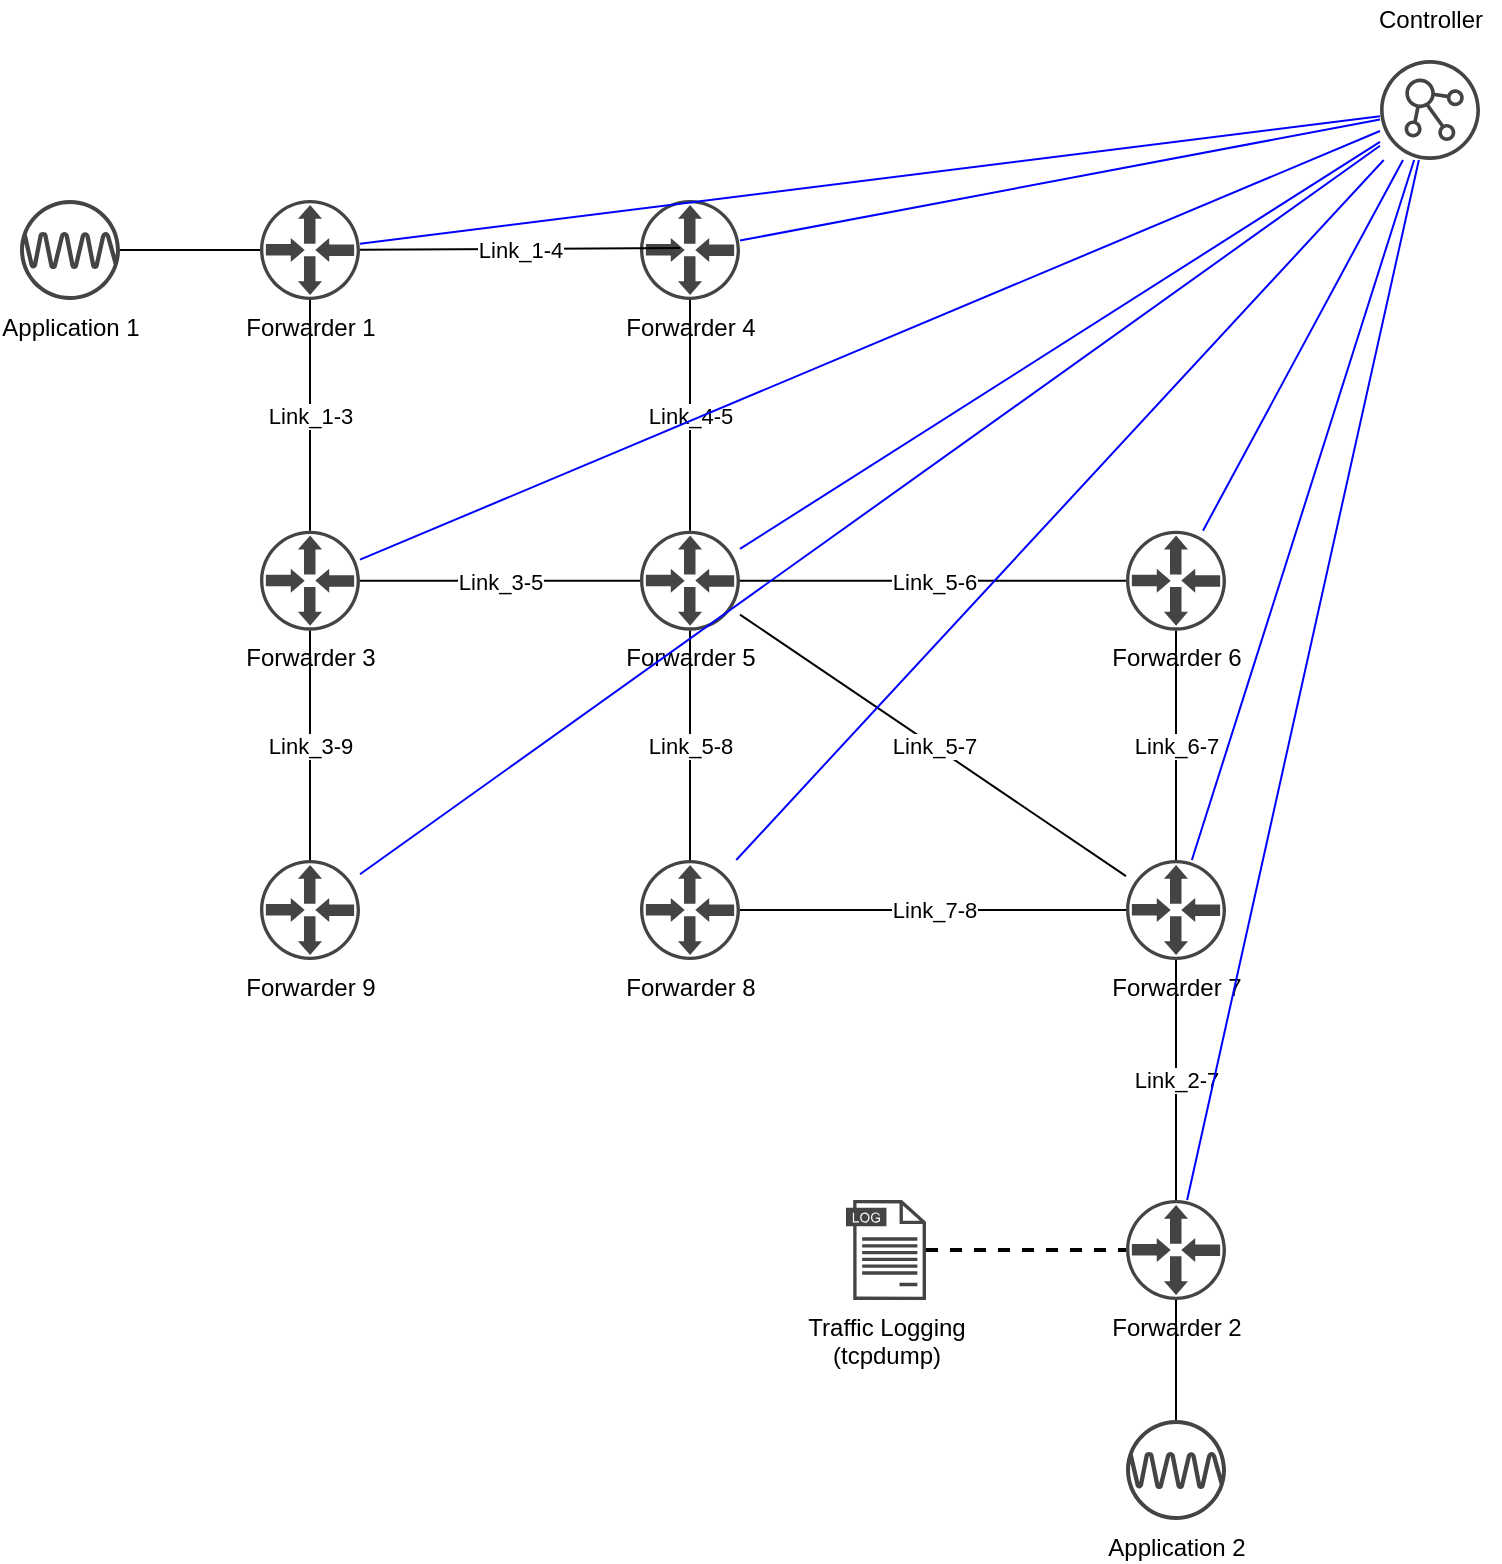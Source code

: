 <mxfile>
    <diagram id="hALck-bktkGrTQaqwTdu" name="Page-1">
        <mxGraphModel dx="1072" dy="790" grid="1" gridSize="10" guides="1" tooltips="1" connect="1" arrows="1" fold="1" page="1" pageScale="1" pageWidth="827" pageHeight="1169" math="0" shadow="0">
            <root>
                <mxCell id="0"/>
                <mxCell id="1" parent="0"/>
                <mxCell id="2" value="Forwarder 1" style="pointerEvents=1;shadow=0;dashed=0;html=1;strokeColor=none;fillColor=#434445;aspect=fixed;labelPosition=center;verticalLabelPosition=bottom;verticalAlign=top;align=center;outlineConnect=0;shape=mxgraph.vvd.physical_upstream_router;" parent="1" vertex="1">
                    <mxGeometry x="150" y="220" width="50" height="50" as="geometry"/>
                </mxCell>
                <mxCell id="10" value="" style="rounded=0;orthogonalLoop=1;jettySize=auto;html=1;endArrow=none;endFill=0;" parent="1" source="3" target="2" edge="1">
                    <mxGeometry relative="1" as="geometry"/>
                </mxCell>
                <mxCell id="3" value="Application 1" style="pointerEvents=1;shadow=0;dashed=0;html=1;strokeColor=none;fillColor=#434445;aspect=fixed;labelPosition=center;verticalLabelPosition=bottom;verticalAlign=top;align=center;outlineConnect=0;shape=mxgraph.vvd.platform_services_controller;" parent="1" vertex="1">
                    <mxGeometry x="30" y="220" width="50" height="50" as="geometry"/>
                </mxCell>
                <mxCell id="4" value="" style="pointerEvents=1;shadow=0;dashed=0;html=1;strokeColor=none;fillColor=#434445;aspect=fixed;labelPosition=center;verticalLabelPosition=bottom;verticalAlign=top;align=center;outlineConnect=0;shape=mxgraph.vvd.nsx_controller;" parent="1" vertex="1">
                    <mxGeometry x="710" y="150" width="50" height="50" as="geometry"/>
                </mxCell>
                <mxCell id="5" value="Forwarder 2" style="pointerEvents=1;shadow=0;dashed=0;html=1;strokeColor=none;fillColor=#434445;aspect=fixed;labelPosition=center;verticalLabelPosition=bottom;verticalAlign=top;align=center;outlineConnect=0;shape=mxgraph.vvd.physical_upstream_router;" parent="1" vertex="1">
                    <mxGeometry x="583" y="720" width="50" height="50" as="geometry"/>
                </mxCell>
                <mxCell id="11" value="" style="edgeStyle=orthogonalEdgeStyle;rounded=0;orthogonalLoop=1;jettySize=auto;html=1;endArrow=none;endFill=0;" parent="1" source="6" target="5" edge="1">
                    <mxGeometry relative="1" as="geometry"/>
                </mxCell>
                <mxCell id="6" value="Application 2" style="pointerEvents=1;shadow=0;dashed=0;html=1;strokeColor=none;fillColor=#434445;aspect=fixed;labelPosition=center;verticalLabelPosition=bottom;verticalAlign=top;align=center;outlineConnect=0;shape=mxgraph.vvd.platform_services_controller;" parent="1" vertex="1">
                    <mxGeometry x="583" y="830" width="50" height="50" as="geometry"/>
                </mxCell>
                <mxCell id="7" value="Forwarder 4" style="pointerEvents=1;shadow=0;dashed=0;html=1;strokeColor=none;fillColor=#434445;aspect=fixed;labelPosition=center;verticalLabelPosition=bottom;verticalAlign=top;align=center;outlineConnect=0;shape=mxgraph.vvd.physical_upstream_router;" parent="1" vertex="1">
                    <mxGeometry x="340" y="220" width="50" height="50" as="geometry"/>
                </mxCell>
                <mxCell id="21" value="Controller" style="text;html=1;align=center;verticalAlign=middle;resizable=0;points=[];autosize=1;strokeColor=none;" parent="1" vertex="1">
                    <mxGeometry x="700" y="120" width="70" height="20" as="geometry"/>
                </mxCell>
                <mxCell id="22" value="Traffic Logging&lt;br&gt;(tcpdump)" style="pointerEvents=1;shadow=0;dashed=0;html=1;strokeColor=none;fillColor=#434445;aspect=fixed;labelPosition=center;verticalLabelPosition=bottom;verticalAlign=top;align=center;outlineConnect=0;shape=mxgraph.vvd.log_files;" parent="1" vertex="1">
                    <mxGeometry x="443" y="720" width="40" height="50" as="geometry"/>
                </mxCell>
                <mxCell id="24" value="Forwarder 6" style="pointerEvents=1;shadow=0;dashed=0;html=1;strokeColor=none;fillColor=#434445;aspect=fixed;labelPosition=center;verticalLabelPosition=bottom;verticalAlign=top;align=center;outlineConnect=0;shape=mxgraph.vvd.physical_upstream_router;" parent="1" vertex="1">
                    <mxGeometry x="583" y="385.35" width="50" height="50" as="geometry"/>
                </mxCell>
                <mxCell id="25" value="Forwarder 3" style="pointerEvents=1;shadow=0;dashed=0;html=1;strokeColor=none;fillColor=#434445;aspect=fixed;labelPosition=center;verticalLabelPosition=bottom;verticalAlign=top;align=center;outlineConnect=0;shape=mxgraph.vvd.physical_upstream_router;" parent="1" vertex="1">
                    <mxGeometry x="150" y="385.35" width="50" height="50" as="geometry"/>
                </mxCell>
                <mxCell id="31" value="Forwarder 5" style="pointerEvents=1;shadow=0;dashed=0;html=1;strokeColor=none;fillColor=#434445;aspect=fixed;labelPosition=center;verticalLabelPosition=bottom;verticalAlign=top;align=center;outlineConnect=0;shape=mxgraph.vvd.physical_upstream_router;" parent="1" vertex="1">
                    <mxGeometry x="340" y="385.35" width="50" height="50" as="geometry"/>
                </mxCell>
                <mxCell id="32" value="Forwarder 7" style="pointerEvents=1;shadow=0;dashed=0;html=1;strokeColor=none;fillColor=#434445;aspect=fixed;labelPosition=center;verticalLabelPosition=bottom;verticalAlign=top;align=center;outlineConnect=0;shape=mxgraph.vvd.physical_upstream_router;" parent="1" vertex="1">
                    <mxGeometry x="583" y="550" width="50" height="50" as="geometry"/>
                </mxCell>
                <mxCell id="33" value="Forwarder 8" style="pointerEvents=1;shadow=0;dashed=0;html=1;strokeColor=none;fillColor=#434445;aspect=fixed;labelPosition=center;verticalLabelPosition=bottom;verticalAlign=top;align=center;outlineConnect=0;shape=mxgraph.vvd.physical_upstream_router;" parent="1" vertex="1">
                    <mxGeometry x="340" y="550" width="50" height="50" as="geometry"/>
                </mxCell>
                <mxCell id="34" value="Forwarder 9" style="pointerEvents=1;shadow=0;dashed=0;html=1;strokeColor=none;fillColor=#434445;aspect=fixed;labelPosition=center;verticalLabelPosition=bottom;verticalAlign=top;align=center;outlineConnect=0;shape=mxgraph.vvd.physical_upstream_router;" parent="1" vertex="1">
                    <mxGeometry x="150" y="550" width="50" height="50" as="geometry"/>
                </mxCell>
                <mxCell id="40" value="" style="endArrow=none;html=1;endFill=0;" parent="1" source="25" target="31" edge="1">
                    <mxGeometry relative="1" as="geometry">
                        <mxPoint x="280" y="505.35" as="sourcePoint"/>
                        <mxPoint x="360" y="441.913" as="targetPoint"/>
                    </mxGeometry>
                </mxCell>
                <mxCell id="41" value="Link_3-5" style="edgeLabel;resizable=0;html=1;align=center;verticalAlign=middle;" parent="40" connectable="0" vertex="1">
                    <mxGeometry relative="1" as="geometry"/>
                </mxCell>
                <mxCell id="43" value="" style="endArrow=none;html=1;endFill=0;" parent="1" source="32" target="5" edge="1">
                    <mxGeometry relative="1" as="geometry">
                        <mxPoint x="10" y="370" as="sourcePoint"/>
                        <mxPoint x="120" y="370" as="targetPoint"/>
                    </mxGeometry>
                </mxCell>
                <mxCell id="44" value="Link_2-7" style="edgeLabel;resizable=0;html=1;align=center;verticalAlign=middle;" parent="43" connectable="0" vertex="1">
                    <mxGeometry relative="1" as="geometry"/>
                </mxCell>
                <mxCell id="45" value="" style="endArrow=none;html=1;endFill=0;" parent="1" source="31" target="24" edge="1">
                    <mxGeometry relative="1" as="geometry">
                        <mxPoint x="60" y="380" as="sourcePoint"/>
                        <mxPoint x="170" y="380" as="targetPoint"/>
                    </mxGeometry>
                </mxCell>
                <mxCell id="46" value="Link_5-6" style="edgeLabel;resizable=0;html=1;align=center;verticalAlign=middle;" parent="45" connectable="0" vertex="1">
                    <mxGeometry relative="1" as="geometry"/>
                </mxCell>
                <mxCell id="47" value="" style="endArrow=none;html=1;endFill=0;" parent="1" source="31" target="32" edge="1">
                    <mxGeometry relative="1" as="geometry">
                        <mxPoint x="70" y="390" as="sourcePoint"/>
                        <mxPoint x="180" y="390" as="targetPoint"/>
                    </mxGeometry>
                </mxCell>
                <mxCell id="48" value="Link_5-7" style="edgeLabel;resizable=0;html=1;align=center;verticalAlign=middle;" parent="47" connectable="0" vertex="1">
                    <mxGeometry relative="1" as="geometry"/>
                </mxCell>
                <mxCell id="49" value="" style="endArrow=none;html=1;endFill=0;" parent="1" source="32" target="24" edge="1">
                    <mxGeometry relative="1" as="geometry">
                        <mxPoint x="60" y="380" as="sourcePoint"/>
                        <mxPoint x="170" y="380" as="targetPoint"/>
                    </mxGeometry>
                </mxCell>
                <mxCell id="50" value="Link_6-7" style="edgeLabel;resizable=0;html=1;align=center;verticalAlign=middle;" parent="49" connectable="0" vertex="1">
                    <mxGeometry relative="1" as="geometry"/>
                </mxCell>
                <mxCell id="51" value="" style="endArrow=none;html=1;endFill=0;" parent="1" source="2" edge="1">
                    <mxGeometry relative="1" as="geometry">
                        <mxPoint x="496" y="230" as="sourcePoint"/>
                        <mxPoint x="360" y="244" as="targetPoint"/>
                    </mxGeometry>
                </mxCell>
                <mxCell id="52" value="Link_1-4" style="edgeLabel;resizable=0;html=1;align=center;verticalAlign=middle;" parent="51" connectable="0" vertex="1">
                    <mxGeometry relative="1" as="geometry"/>
                </mxCell>
                <mxCell id="53" value="" style="endArrow=none;html=1;endFill=0;" parent="1" source="7" target="31" edge="1">
                    <mxGeometry relative="1" as="geometry">
                        <mxPoint x="70" y="390" as="sourcePoint"/>
                        <mxPoint x="180" y="390" as="targetPoint"/>
                    </mxGeometry>
                </mxCell>
                <mxCell id="54" value="Link_4-5" style="edgeLabel;resizable=0;html=1;align=center;verticalAlign=middle;" parent="53" connectable="0" vertex="1">
                    <mxGeometry relative="1" as="geometry"/>
                </mxCell>
                <mxCell id="55" value="" style="endArrow=none;html=1;endFill=0;" parent="1" source="2" target="25" edge="1">
                    <mxGeometry relative="1" as="geometry">
                        <mxPoint x="40" y="400" as="sourcePoint"/>
                        <mxPoint x="150" y="400" as="targetPoint"/>
                    </mxGeometry>
                </mxCell>
                <mxCell id="56" value="Link_1-3" style="edgeLabel;resizable=0;html=1;align=center;verticalAlign=middle;" parent="55" connectable="0" vertex="1">
                    <mxGeometry relative="1" as="geometry"/>
                </mxCell>
                <mxCell id="57" value="" style="endArrow=none;html=1;endFill=0;" parent="1" source="25" target="34" edge="1">
                    <mxGeometry relative="1" as="geometry">
                        <mxPoint x="50" y="510" as="sourcePoint"/>
                        <mxPoint x="160" y="490" as="targetPoint"/>
                    </mxGeometry>
                </mxCell>
                <mxCell id="58" value="Link_3-9" style="edgeLabel;resizable=0;html=1;align=center;verticalAlign=middle;" parent="57" connectable="0" vertex="1">
                    <mxGeometry relative="1" as="geometry"/>
                </mxCell>
                <mxCell id="59" value="" style="endArrow=none;html=1;endFill=0;" parent="1" source="31" target="33" edge="1">
                    <mxGeometry relative="1" as="geometry">
                        <mxPoint x="100" y="420" as="sourcePoint"/>
                        <mxPoint x="210" y="420" as="targetPoint"/>
                    </mxGeometry>
                </mxCell>
                <mxCell id="60" value="Link_5-8" style="edgeLabel;resizable=0;html=1;align=center;verticalAlign=middle;" parent="59" connectable="0" vertex="1">
                    <mxGeometry relative="1" as="geometry"/>
                </mxCell>
                <mxCell id="63" value="" style="endArrow=none;dashed=1;html=1;strokeWidth=2;fillColor=#dae8fc;" parent="1" source="22" target="5" edge="1">
                    <mxGeometry width="50" height="50" relative="1" as="geometry">
                        <mxPoint x="353" y="710" as="sourcePoint"/>
                        <mxPoint x="403" y="660" as="targetPoint"/>
                    </mxGeometry>
                </mxCell>
                <mxCell id="64" value="" style="endArrow=none;html=1;endFill=0;" parent="1" source="33" target="32" edge="1">
                    <mxGeometry relative="1" as="geometry">
                        <mxPoint x="510" y="704.5" as="sourcePoint"/>
                        <mxPoint x="620" y="704.5" as="targetPoint"/>
                    </mxGeometry>
                </mxCell>
                <mxCell id="65" value="Link_7-8" style="edgeLabel;resizable=0;html=1;align=center;verticalAlign=middle;" parent="64" connectable="0" vertex="1">
                    <mxGeometry relative="1" as="geometry"/>
                </mxCell>
                <mxCell id="73" value="" style="endArrow=none;html=1;strokeColor=#0000FF;" parent="1" source="2" target="4" edge="1">
                    <mxGeometry width="50" height="50" relative="1" as="geometry">
                        <mxPoint x="190" y="150" as="sourcePoint"/>
                        <mxPoint x="240" y="100" as="targetPoint"/>
                    </mxGeometry>
                </mxCell>
                <mxCell id="80" value="" style="endArrow=none;html=1;strokeColor=#0000FF;" parent="1" source="5" target="4" edge="1">
                    <mxGeometry width="50" height="50" relative="1" as="geometry">
                        <mxPoint x="160" y="70" as="sourcePoint"/>
                        <mxPoint x="310" y="70" as="targetPoint"/>
                    </mxGeometry>
                </mxCell>
                <mxCell id="81" value="" style="endArrow=none;html=1;strokeColor=#0000FF;" parent="1" source="25" target="4" edge="1">
                    <mxGeometry width="50" height="50" relative="1" as="geometry">
                        <mxPoint x="260" y="149.5" as="sourcePoint"/>
                        <mxPoint x="410" y="149.5" as="targetPoint"/>
                    </mxGeometry>
                </mxCell>
                <mxCell id="82" value="" style="endArrow=none;html=1;strokeColor=#0000FF;" parent="1" source="7" target="4" edge="1">
                    <mxGeometry width="50" height="50" relative="1" as="geometry">
                        <mxPoint x="180" y="90" as="sourcePoint"/>
                        <mxPoint x="330" y="90" as="targetPoint"/>
                    </mxGeometry>
                </mxCell>
                <mxCell id="83" value="" style="endArrow=none;html=1;strokeColor=#0000FF;" parent="1" source="34" target="4" edge="1">
                    <mxGeometry width="50" height="50" relative="1" as="geometry">
                        <mxPoint x="190" y="100" as="sourcePoint"/>
                        <mxPoint x="340" y="100" as="targetPoint"/>
                    </mxGeometry>
                </mxCell>
                <mxCell id="84" value="" style="endArrow=none;html=1;strokeColor=#0000FF;" parent="1" source="31" target="4" edge="1">
                    <mxGeometry width="50" height="50" relative="1" as="geometry">
                        <mxPoint x="200" y="110" as="sourcePoint"/>
                        <mxPoint x="350" y="110" as="targetPoint"/>
                    </mxGeometry>
                </mxCell>
                <mxCell id="85" value="" style="endArrow=none;html=1;strokeColor=#0000FF;" parent="1" source="24" target="4" edge="1">
                    <mxGeometry width="50" height="50" relative="1" as="geometry">
                        <mxPoint x="210" y="120" as="sourcePoint"/>
                        <mxPoint x="360" y="120" as="targetPoint"/>
                    </mxGeometry>
                </mxCell>
                <mxCell id="86" value="" style="endArrow=none;html=1;strokeColor=#0000FF;" parent="1" source="33" target="4" edge="1">
                    <mxGeometry width="50" height="50" relative="1" as="geometry">
                        <mxPoint x="220" y="130" as="sourcePoint"/>
                        <mxPoint x="370" y="130" as="targetPoint"/>
                    </mxGeometry>
                </mxCell>
                <mxCell id="87" value="" style="endArrow=none;html=1;strokeColor=#0000FF;" parent="1" source="32" target="4" edge="1">
                    <mxGeometry width="50" height="50" relative="1" as="geometry">
                        <mxPoint x="230" y="140" as="sourcePoint"/>
                        <mxPoint x="380" y="140" as="targetPoint"/>
                    </mxGeometry>
                </mxCell>
            </root>
        </mxGraphModel>
    </diagram>
</mxfile>
